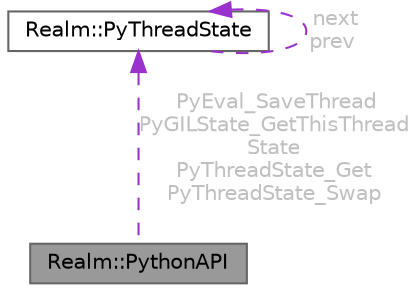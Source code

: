 digraph "Realm::PythonAPI"
{
 // LATEX_PDF_SIZE
  bgcolor="transparent";
  edge [fontname=Helvetica,fontsize=10,labelfontname=Helvetica,labelfontsize=10];
  node [fontname=Helvetica,fontsize=10,shape=box,height=0.2,width=0.4];
  Node1 [id="Node000001",label="Realm::PythonAPI",height=0.2,width=0.4,color="gray40", fillcolor="grey60", style="filled", fontcolor="black",tooltip=" "];
  Node2 -> Node1 [id="edge1_Node000001_Node000002",dir="back",color="darkorchid3",style="dashed",tooltip=" ",label=" PyEval_SaveThread\nPyGILState_GetThisThread\lState\nPyThreadState_Get\nPyThreadState_Swap",fontcolor="grey" ];
  Node2 [id="Node000002",label="Realm::PyThreadState",height=0.2,width=0.4,color="gray40", fillcolor="white", style="filled",URL="$structRealm_1_1PyThreadState.html",tooltip=" "];
  Node2 -> Node2 [id="edge2_Node000002_Node000002",dir="back",color="darkorchid3",style="dashed",tooltip=" ",label=" next\nprev",fontcolor="grey" ];
}
